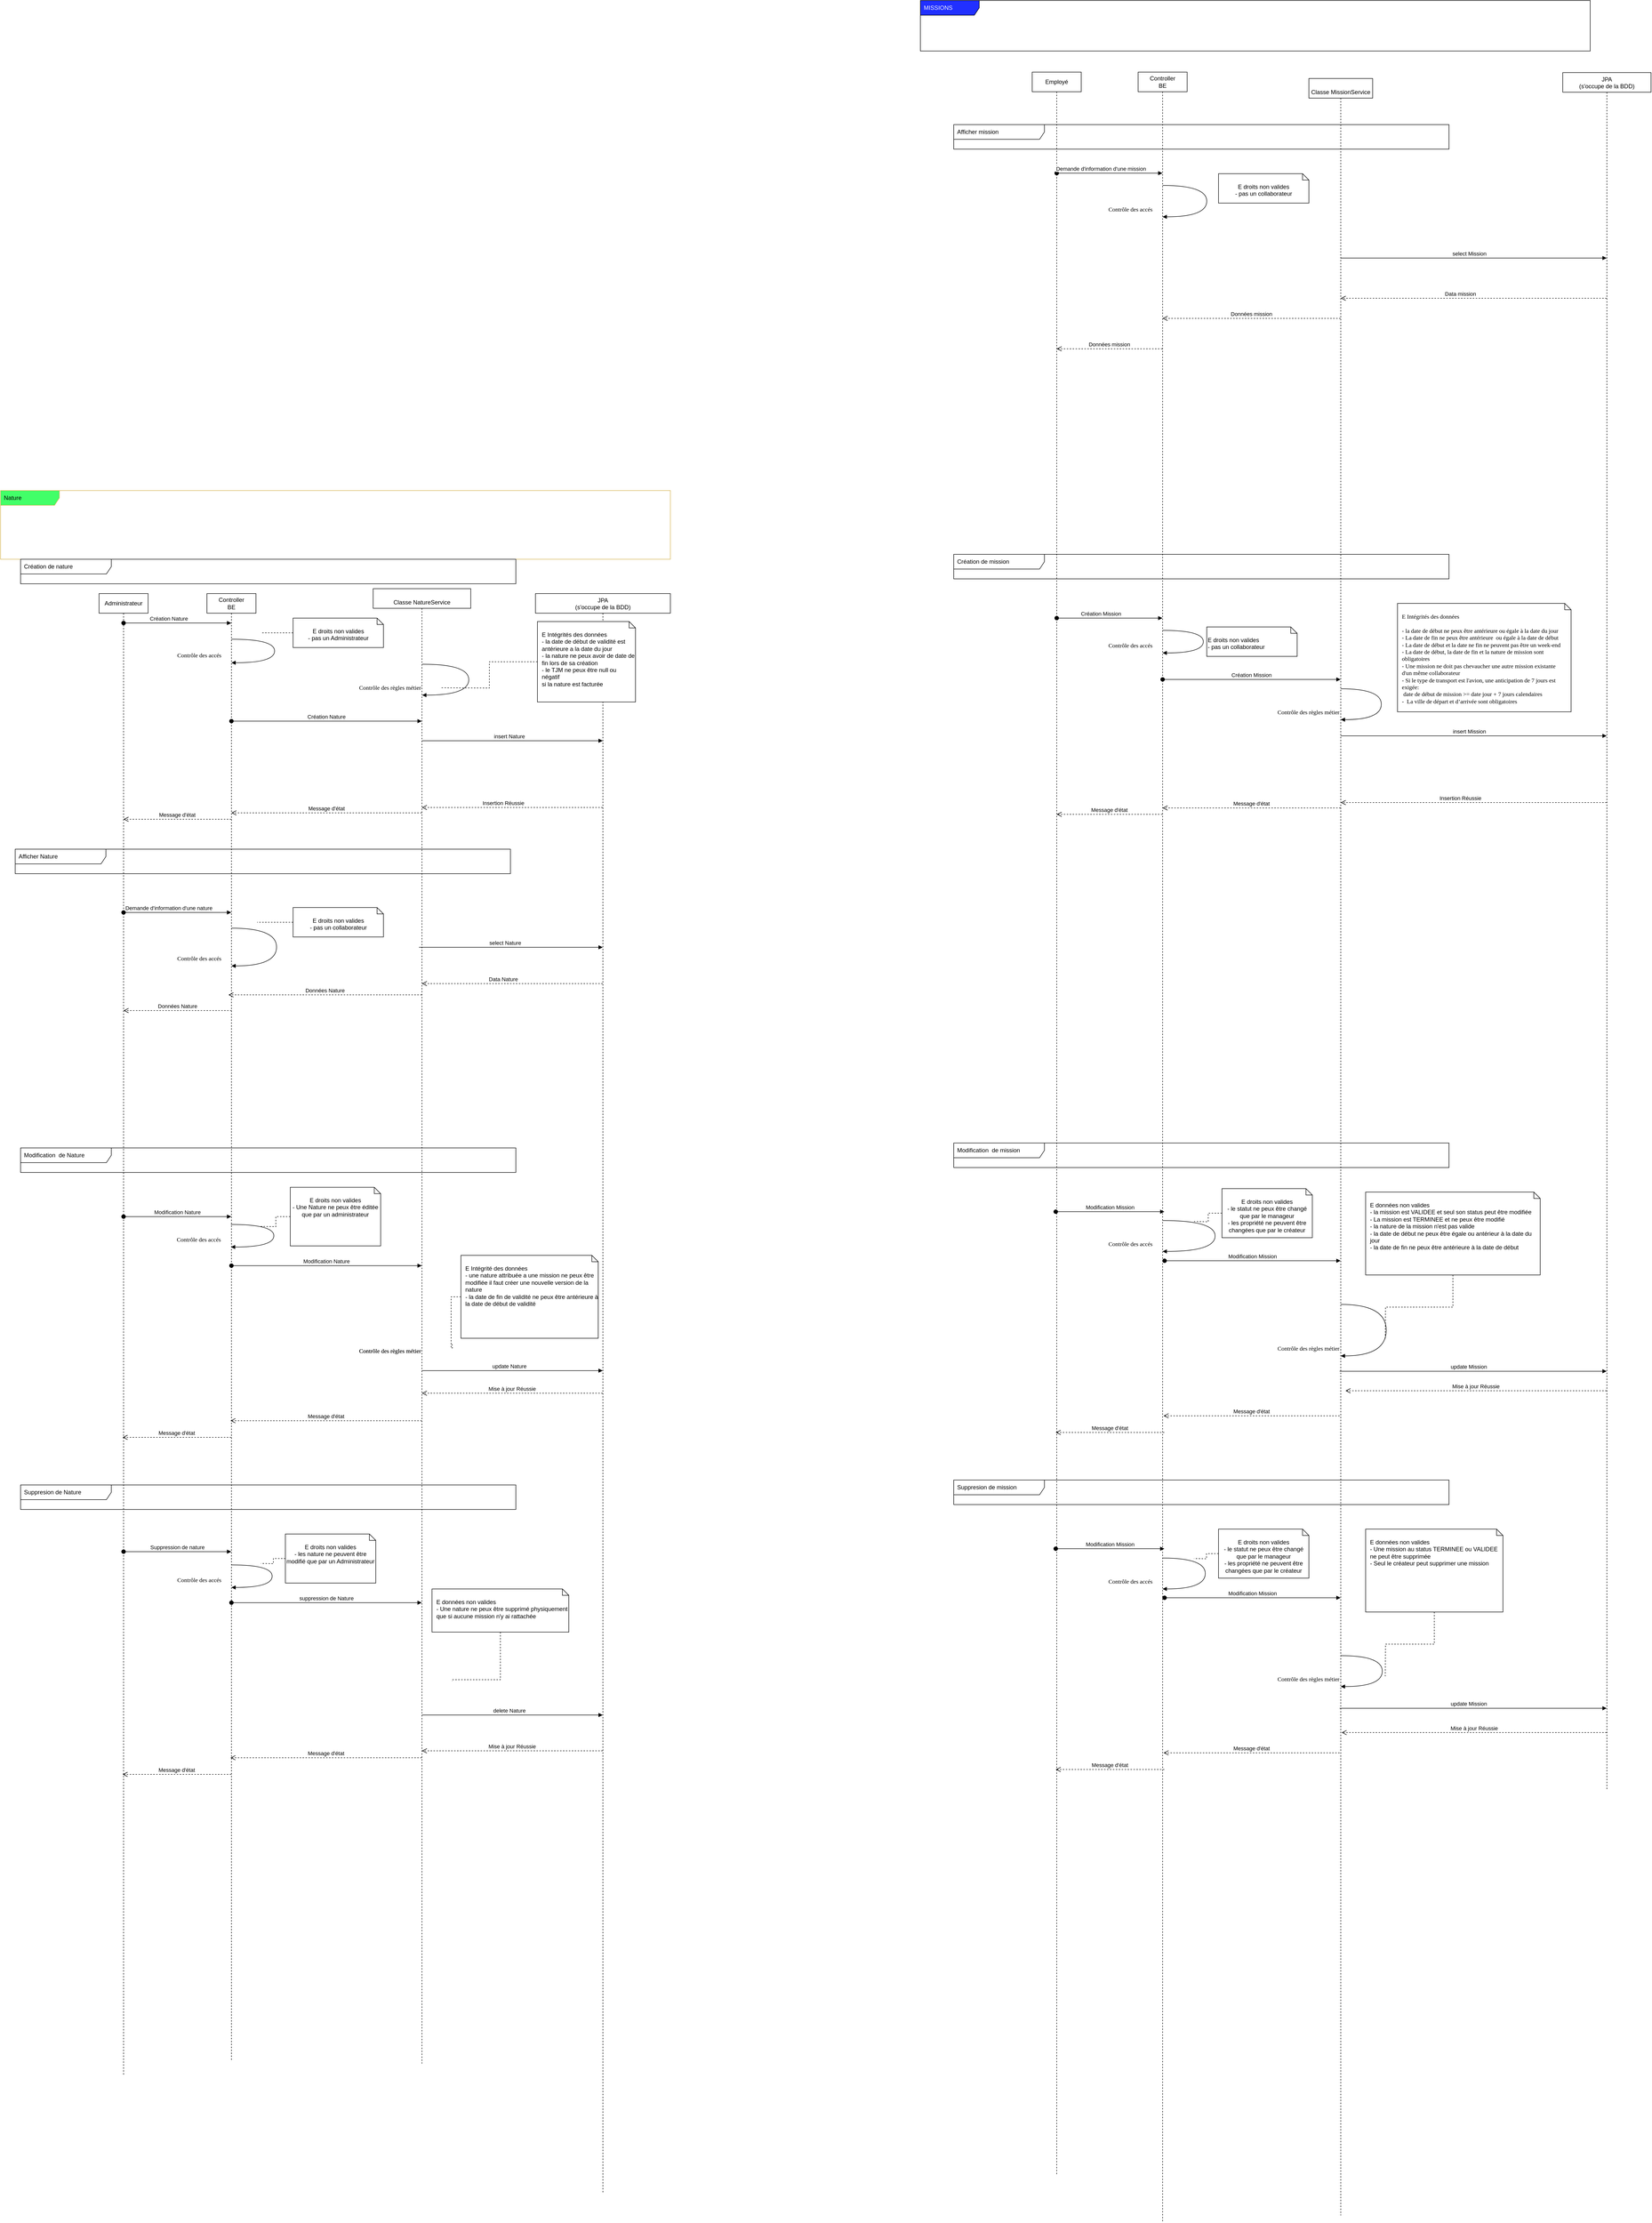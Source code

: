 <mxfile version="20.3.0" type="github">
  <diagram id="kgpKYQtTHZ0yAKxKKP6v" name="Page-1">
    <mxGraphModel dx="7221" dy="3376" grid="0" gridSize="10" guides="1" tooltips="1" connect="1" arrows="1" fold="1" page="1" pageScale="1" pageWidth="827" pageHeight="1169" math="0" shadow="0">
      <root>
        <mxCell id="0" />
        <mxCell id="1" parent="0" />
        <mxCell id="3nuBFxr9cyL0pnOWT2aG-1" value="&#xa;Classe MissionService" style="shape=umlLifeline;perimeter=lifelinePerimeter;container=1;collapsible=0;recursiveResize=0;rounded=0;shadow=0;strokeWidth=1;" parent="1" vertex="1">
          <mxGeometry x="364.32" y="-960" width="130" height="4356" as="geometry" />
        </mxCell>
        <mxCell id="3nuBFxr9cyL0pnOWT2aG-5" value="JPA&#xa;(s&#39;occupe de la BDD)" style="shape=umlLifeline;perimeter=lifelinePerimeter;container=1;collapsible=0;recursiveResize=0;rounded=0;shadow=0;strokeWidth=1;" parent="1" vertex="1">
          <mxGeometry x="882" y="-972" width="180" height="3501" as="geometry" />
        </mxCell>
        <mxCell id="5L8-g9ovLrtgpSLUulJO-5" value="&lt;div&gt;Controller&lt;/div&gt;&lt;div&gt;BE&lt;br&gt;&lt;/div&gt;" style="shape=umlLifeline;perimeter=lifelinePerimeter;whiteSpace=wrap;html=1;container=1;collapsible=0;recursiveResize=0;outlineConnect=0;" parent="1" vertex="1">
          <mxGeometry x="16" y="-973" width="100" height="4383" as="geometry" />
        </mxCell>
        <mxCell id="5L8-g9ovLrtgpSLUulJO-13" value="Création de mission" style="shape=umlFrame;whiteSpace=wrap;html=1;width=185;height=30;boundedLbl=1;verticalAlign=middle;align=left;spacingLeft=5;" parent="1" vertex="1">
          <mxGeometry x="-360" y="10" width="1010" height="50" as="geometry" />
        </mxCell>
        <mxCell id="5L8-g9ovLrtgpSLUulJO-2" value="&lt;div&gt;&lt;font style=&quot;font-size: 12px;&quot; face=&quot;Times New Roman&quot;&gt;E Intégrités des données&lt;/font&gt;&lt;/div&gt;&lt;div&gt;&lt;font style=&quot;font-size: 12px;&quot; face=&quot;Times New Roman&quot;&gt;&lt;br&gt;&lt;/font&gt;&lt;/div&gt;&lt;div&gt;&lt;font style=&quot;font-size: 12px;&quot; face=&quot;Times New Roman&quot;&gt;- la date de début ne peux être antérieure ou égale à la date du jour&lt;br&gt;&lt;/font&gt;&lt;/div&gt;&lt;div&gt;&lt;font style=&quot;font-size: 12px;&quot; face=&quot;Times New Roman&quot;&gt;&lt;span id=&quot;page36R_mcid23&quot; class=&quot;markedContent&quot;&gt;- &lt;span dir=&quot;ltr&quot; role=&quot;presentation&quot; style=&quot;left: 161.669px; top: 1135.11px; transform: scaleX(0.902);&quot;&gt;La date de fin ne peux être antérieure&amp;nbsp; ou égale à la date de&lt;/span&gt;&lt;span dir=&quot;ltr&quot; role=&quot;presentation&quot; style=&quot;left: 497.849px; top: 1135.11px;&quot;&gt; &lt;/span&gt;&lt;span dir=&quot;ltr&quot; role=&quot;presentation&quot; style=&quot;left: 501.913px; top: 1135.11px; transform: scaleX(0.954);&quot;&gt;début&lt;/span&gt;&lt;/span&gt;&lt;/font&gt;&lt;font style=&quot;font-size: 12px;&quot; face=&quot;Times New Roman&quot;&gt;&lt;/font&gt;&lt;/div&gt;&lt;div&gt;&lt;font style=&quot;font-size: 12px;&quot; face=&quot;Times New Roman&quot;&gt;&lt;span id=&quot;page36R_mcid21&quot; class=&quot;markedContent&quot;&gt;&lt;span dir=&quot;ltr&quot; role=&quot;presentation&quot; style=&quot;left: 161.669px; top: 1089.53px; transform: scaleX(0.908);&quot;&gt;- La date de début et la date ne fin ne peuvent pas êt&lt;/span&gt;&lt;span dir=&quot;ltr&quot; role=&quot;presentation&quot; style=&quot;left: 376.385px; top: 1089.53px; transform: scaleX(0.938);&quot;&gt;re&lt;/span&gt;&lt;span dir=&quot;ltr&quot; role=&quot;presentation&quot; style=&quot;left: 390.337px; top: 1089.53px;&quot;&gt; &lt;/span&gt;&lt;span dir=&quot;ltr&quot; role=&quot;presentation&quot; style=&quot;left: 394.184px; top: 1089.53px; transform: scaleX(0.921);&quot;&gt;un week&lt;/span&gt;&lt;span dir=&quot;ltr&quot; role=&quot;presentation&quot; style=&quot;left: 451.575px; top: 1089.53px;&quot;&gt;-&lt;/span&gt;&lt;span dir=&quot;ltr&quot; role=&quot;presentation&quot; style=&quot;left: 456.478px; top: 1089.53px; transform: scaleX(0.927);&quot;&gt;end&lt;/span&gt;&lt;/span&gt;&lt;span id=&quot;page36R_mcid22&quot; class=&quot;markedContent&quot;&gt;&lt;/span&gt;&lt;/font&gt;&lt;font face=&quot;Times New Roman&quot;&gt;&lt;br&gt;&lt;/font&gt;&lt;/div&gt;&lt;div&gt;&lt;font face=&quot;Times New Roman&quot;&gt;&lt;font style=&quot;font-size: 12px;&quot;&gt;&lt;span id=&quot;page39R_mcid0&quot; class=&quot;markedContent&quot;&gt;&lt;span dir=&quot;ltr&quot; role=&quot;presentation&quot; style=&quot;left: 161.669px; top: 111.187px; transform: scaleX(0.912);&quot;&gt;- La date de début, la date de fin&lt;/span&gt;&lt;span dir=&quot;ltr&quot; role=&quot;presentation&quot; style=&quot;left: 371.999px; top: 111.187px;&quot;&gt; &lt;/span&gt;&lt;span dir=&quot;ltr&quot; role=&quot;presentation&quot; style=&quot;left: 375.84px; top: 111.187px; transform: scaleX(0.917);&quot;&gt;et la nature de mission&lt;/span&gt;&lt;span dir=&quot;ltr&quot; role=&quot;presentation&quot; style=&quot;left: 530.045px; top: 111.187px;&quot;&gt; &lt;/span&gt;&lt;span dir=&quot;ltr&quot; role=&quot;presentation&quot; style=&quot;left: 533.877px; top: 111.187px; transform: scaleX(0.946);&quot;&gt;sont obligatoir&lt;/span&gt;&lt;span dir=&quot;ltr&quot; role=&quot;presentation&quot; style=&quot;left: 632.313px; top: 111.187px; transform: scaleX(0.843);&quot;&gt;es&lt;/span&gt;&lt;/span&gt;&lt;span id=&quot;page39R_mcid1&quot; class=&quot;markedContent&quot;&gt;&lt;br role=&quot;presentation&quot;&gt;- &lt;span dir=&quot;ltr&quot; role=&quot;presentation&quot; style=&quot;left: 142.119px; top: 134.101px;&quot;&gt;&lt;/span&gt;&lt;span dir=&quot;ltr&quot; role=&quot;presentation&quot; style=&quot;left: 161.669px; top: 134.101px; transform: scaleX(0.905);&quot;&gt;Une&lt;/span&gt;&lt;span dir=&quot;ltr&quot; role=&quot;presentation&quot; style=&quot;left: 189.422px; top: 134.101px;&quot;&gt; &lt;/span&gt;&lt;span dir=&quot;ltr&quot; role=&quot;presentation&quot; style=&quot;left: 193.27px; top: 134.101px; transform: scaleX(0.91);&quot;&gt;mission&lt;/span&gt;&lt;span dir=&quot;ltr&quot; role=&quot;presentation&quot; style=&quot;left: 244.85px; top: 134.101px;&quot;&gt; &lt;/span&gt;&lt;span dir=&quot;ltr&quot; role=&quot;presentation&quot; style=&quot;left: 248.663px; top: 134.101px; transform: scaleX(0.911);&quot;&gt;ne doit pas chevaucher une autre&lt;/span&gt;&lt;span dir=&quot;ltr&quot; role=&quot;presentation&quot; style=&quot;left: 474.849px; top: 134.101px;&quot;&gt; &lt;/span&gt;&lt;span dir=&quot;ltr&quot; role=&quot;presentation&quot; style=&quot;left: 478.666px; top: 134.101px; transform: scaleX(0.908);&quot;&gt;mission&lt;/span&gt;&lt;span dir=&quot;ltr&quot; role=&quot;presentation&quot; style=&quot;left: 530.095px; top: 134.101px;&quot;&gt; &lt;/span&gt;&lt;span dir=&quot;ltr&quot; role=&quot;presentation&quot; style=&quot;left: 533.877px; top: 134.101px; transform: scaleX(0.928);&quot;&gt;existante&lt;/span&gt;&lt;/span&gt;&lt;/font&gt;&lt;/font&gt;&lt;/div&gt;&lt;div&gt;&lt;font face=&quot;Times New Roman&quot;&gt;&lt;font style=&quot;font-size: 12px;&quot;&gt;d&#39;un même collaborateur&lt;span id=&quot;page39R_mcid2&quot; class=&quot;markedContent&quot;&gt;&lt;br role=&quot;presentation&quot;&gt;- S&lt;span dir=&quot;ltr&quot; role=&quot;presentation&quot; style=&quot;left: 161.669px; top: 156.985px;&quot;&gt;&lt;/span&gt;&lt;span dir=&quot;ltr&quot; role=&quot;presentation&quot; style=&quot;left: 168.207px; top: 156.985px; transform: scaleX(0.92);&quot;&gt;i le type de transport est l&#39;avion, une anticipation de 7 jours est exigée:&lt;/span&gt;&lt;/span&gt;&lt;span id=&quot;page39R_mcid3&quot; class=&quot;markedContent&quot;&gt;&lt;span dir=&quot;ltr&quot; role=&quot;presentation&quot; style=&quot;left: 188.912px; top: 179.077px;&quot;&gt;&lt;/span&gt;&lt;span dir=&quot;ltr&quot; role=&quot;presentation&quot; style=&quot;left: 198.937px; top: 179.077px;&quot;&gt; &lt;br&gt;&lt;/span&gt;&lt;/span&gt;&lt;/font&gt;&lt;/font&gt;&lt;/div&gt;&lt;div&gt;&lt;font face=&quot;Times New Roman&quot;&gt;&lt;font style=&quot;font-size: 12px;&quot;&gt;&lt;span id=&quot;page39R_mcid3&quot; class=&quot;markedContent&quot;&gt;&lt;span style=&quot;white-space: pre;&quot;&gt;	&lt;/span&gt;&lt;span dir=&quot;ltr&quot; role=&quot;presentation&quot; style=&quot;left: 216.154px; top: 178.779px; transform: scaleX(0.908);&quot;&gt;date de début de mission &amp;gt;= date jour + 7 jours calendaires&lt;/span&gt;&lt;/span&gt;&lt;span id=&quot;page39R_mcid4&quot; class=&quot;markedContent&quot;&gt;&lt;br role=&quot;presentation&quot;&gt;-&amp;nbsp;&lt;span dir=&quot;ltr&quot; role=&quot;presentation&quot; style=&quot;left: 142.119px; top: 201.662px;&quot;&gt; &lt;/span&gt;&lt;span dir=&quot;ltr&quot; role=&quot;presentation&quot; style=&quot;left: 161.669px; top: 201.662px; transform: scaleX(0.894);&quot;&gt;La ville de dép&lt;/span&gt;&lt;span dir=&quot;ltr&quot; role=&quot;presentation&quot; style=&quot;left: 258.107px; top: 201.662px; transform: scaleX(0.952);&quot;&gt;art et d&lt;/span&gt;&lt;span dir=&quot;ltr&quot; role=&quot;presentation&quot; style=&quot;left: 307.734px; top: 201.662px;&quot;&gt;’&lt;/span&gt;&lt;span dir=&quot;ltr&quot; role=&quot;presentation&quot; style=&quot;left: 311.911px; top: 201.662px; transform: scaleX(0.926);&quot;&gt;arrivée sont obligatoires&lt;/span&gt;&lt;/span&gt;&lt;font style=&quot;font-size: 12px;&quot;&gt;&lt;span id=&quot;page36R_mcid23&quot; class=&quot;markedContent&quot;&gt;&lt;span dir=&quot;ltr&quot; role=&quot;presentation&quot; style=&quot;left: 501.913px; top: 1135.11px; transform: scaleX(0.954);&quot;&gt;&lt;/span&gt;&lt;/span&gt;&lt;/font&gt;&lt;/font&gt;&lt;/font&gt;&lt;/div&gt;" style="shape=note2;boundedLbl=1;whiteSpace=wrap;html=1;size=13;verticalAlign=top;align=left;spacingLeft=7;" parent="1" vertex="1">
          <mxGeometry x="545" y="110" width="354" height="221" as="geometry" />
        </mxCell>
        <mxCell id="5L8-g9ovLrtgpSLUulJO-20" value="Mise à jour Réussie" style="verticalAlign=bottom;endArrow=open;dashed=1;endSize=8;shadow=0;strokeWidth=1;entryX=0.513;entryY=0.86;entryDx=0;entryDy=0;entryPerimeter=0;" parent="1" edge="1" source="3nuBFxr9cyL0pnOWT2aG-5">
          <mxGeometry relative="1" as="geometry">
            <mxPoint x="439.0" y="1715.0" as="targetPoint" />
            <mxPoint x="787.49" y="1715.0" as="sourcePoint" />
            <Array as="points" />
          </mxGeometry>
        </mxCell>
        <mxCell id="5L8-g9ovLrtgpSLUulJO-22" value="Modification Mission" style="verticalAlign=bottom;startArrow=oval;endArrow=block;startSize=8;shadow=0;strokeWidth=1;" parent="1" edge="1">
          <mxGeometry relative="1" as="geometry">
            <mxPoint x="70" y="1450" as="sourcePoint" />
            <mxPoint x="428.82" y="1450" as="targetPoint" />
            <Array as="points" />
          </mxGeometry>
        </mxCell>
        <mxCell id="5L8-g9ovLrtgpSLUulJO-71" style="edgeStyle=orthogonalEdgeStyle;rounded=0;orthogonalLoop=1;jettySize=auto;html=1;dashed=1;endArrow=none;endFill=0;" parent="1" source="5L8-g9ovLrtgpSLUulJO-24" edge="1">
          <mxGeometry relative="1" as="geometry">
            <mxPoint x="520" y="1610" as="targetPoint" />
          </mxGeometry>
        </mxCell>
        <mxCell id="5L8-g9ovLrtgpSLUulJO-25" value="Message d&#39;état" style="verticalAlign=bottom;endArrow=open;dashed=1;endSize=8;shadow=0;strokeWidth=1;exitX=0.482;exitY=0.895;exitDx=0;exitDy=0;exitPerimeter=0;" parent="1" edge="1">
          <mxGeometry relative="1" as="geometry">
            <mxPoint x="68" y="1766.1" as="targetPoint" />
            <mxPoint x="426.98" y="1766.1" as="sourcePoint" />
            <Array as="points" />
          </mxGeometry>
        </mxCell>
        <mxCell id="5L8-g9ovLrtgpSLUulJO-28" value="update Mission" style="verticalAlign=bottom;endArrow=block;shadow=0;strokeWidth=1;exitX=0.482;exitY=0.818;exitDx=0;exitDy=0;exitPerimeter=0;" parent="1" edge="1" target="3nuBFxr9cyL0pnOWT2aG-5">
          <mxGeometry x="-0.032" relative="1" as="geometry">
            <mxPoint x="426.98" y="1675.24" as="sourcePoint" />
            <mxPoint x="779.5" y="1675.24" as="targetPoint" />
            <Array as="points" />
            <mxPoint as="offset" />
          </mxGeometry>
        </mxCell>
        <mxCell id="5L8-g9ovLrtgpSLUulJO-33" value="Employé" style="shape=umlLifeline;perimeter=lifelinePerimeter;whiteSpace=wrap;html=1;container=1;collapsible=0;recursiveResize=0;outlineConnect=0;" parent="1" vertex="1">
          <mxGeometry x="-200" y="-973" width="100" height="4286" as="geometry" />
        </mxCell>
        <mxCell id="5L8-g9ovLrtgpSLUulJO-34" value="Création Mission" style="verticalAlign=bottom;startArrow=oval;endArrow=block;startSize=8;shadow=0;strokeWidth=1;" parent="1" source="5L8-g9ovLrtgpSLUulJO-33" target="5L8-g9ovLrtgpSLUulJO-5" edge="1">
          <mxGeometry x="-0.159" relative="1" as="geometry">
            <mxPoint x="-120" y="150" as="sourcePoint" />
            <mxPoint x="70" y="150" as="targetPoint" />
            <Array as="points">
              <mxPoint x="-10" y="140" />
            </Array>
            <mxPoint as="offset" />
          </mxGeometry>
        </mxCell>
        <mxCell id="5L8-g9ovLrtgpSLUulJO-37" value="Message d&#39;état" style="verticalAlign=bottom;endArrow=open;dashed=1;endSize=8;shadow=0;strokeWidth=1;" parent="1" source="5L8-g9ovLrtgpSLUulJO-5" target="5L8-g9ovLrtgpSLUulJO-33" edge="1">
          <mxGeometry relative="1" as="geometry">
            <mxPoint x="-150" y="230.0" as="targetPoint" />
            <mxPoint x="70" y="420" as="sourcePoint" />
            <Array as="points">
              <mxPoint x="20" y="540" />
            </Array>
          </mxGeometry>
        </mxCell>
        <mxCell id="5L8-g9ovLrtgpSLUulJO-35" value="Modification Mission" style="verticalAlign=bottom;startArrow=oval;endArrow=block;startSize=8;shadow=0;strokeWidth=1;" parent="1" edge="1">
          <mxGeometry relative="1" as="geometry">
            <mxPoint x="-152" y="1350" as="sourcePoint" />
            <mxPoint x="69.5" y="1350" as="targetPoint" />
            <Array as="points">
              <mxPoint x="-30" y="1350" />
            </Array>
          </mxGeometry>
        </mxCell>
        <mxCell id="3nuBFxr9cyL0pnOWT2aG-3" value="Création Mission" style="verticalAlign=bottom;startArrow=oval;endArrow=block;startSize=8;shadow=0;strokeWidth=1;" parent="1" source="5L8-g9ovLrtgpSLUulJO-5" target="3nuBFxr9cyL0pnOWT2aG-1" edge="1">
          <mxGeometry relative="1" as="geometry">
            <mxPoint x="127" y="326" as="sourcePoint" />
            <mxPoint x="415" y="342" as="targetPoint" />
            <Array as="points">
              <mxPoint x="297" y="265" />
            </Array>
          </mxGeometry>
        </mxCell>
        <mxCell id="5L8-g9ovLrtgpSLUulJO-61" value="&lt;div&gt;E droits non valides&lt;/div&gt;&lt;div&gt;- pas un collaborateur&lt;/div&gt;" style="shape=note2;boundedLbl=1;whiteSpace=wrap;html=1;size=13;verticalAlign=top;align=left;" parent="1" vertex="1">
          <mxGeometry x="156" y="158" width="184.32" height="60" as="geometry" />
        </mxCell>
        <mxCell id="5L8-g9ovLrtgpSLUulJO-65" style="edgeStyle=orthogonalEdgeStyle;rounded=0;orthogonalLoop=1;jettySize=auto;html=1;dashed=1;strokeColor=none;endArrow=none;endFill=0;" parent="1" source="5L8-g9ovLrtgpSLUulJO-63" edge="1">
          <mxGeometry relative="1" as="geometry">
            <mxPoint x="120" y="1400" as="targetPoint" />
          </mxGeometry>
        </mxCell>
        <mxCell id="5L8-g9ovLrtgpSLUulJO-66" style="edgeStyle=orthogonalEdgeStyle;rounded=0;orthogonalLoop=1;jettySize=auto;html=1;dashed=1;endArrow=none;endFill=0;" parent="1" source="5L8-g9ovLrtgpSLUulJO-63" edge="1">
          <mxGeometry relative="1" as="geometry">
            <mxPoint x="130" y="1370" as="targetPoint" />
          </mxGeometry>
        </mxCell>
        <mxCell id="5L8-g9ovLrtgpSLUulJO-63" value="&lt;div&gt;E droits non valides&lt;/div&gt;&lt;div&gt;- le statut ne peux être changé que par le manageur&lt;/div&gt;&lt;div&gt;- les propriété ne peuvent être changées que par le créateur&lt;br&gt;&lt;/div&gt;" style="shape=note2;boundedLbl=1;whiteSpace=wrap;html=1;size=13;verticalAlign=top;align=center;" parent="1" vertex="1">
          <mxGeometry x="187" y="1303" width="184.32" height="100" as="geometry" />
        </mxCell>
        <mxCell id="5L8-g9ovLrtgpSLUulJO-24" value="&lt;div&gt;E données non valides&lt;br&gt;&lt;/div&gt;&lt;div&gt;- la mission est VALIDEE et seul son status peut être modifiée&lt;/div&gt;&lt;div&gt;- La mission est TERMINEE et ne peux être modifié&lt;/div&gt;&lt;div&gt;- la nature de la mission n&#39;est pas valide&lt;br&gt;&lt;/div&gt;&lt;div&gt;- la date de début ne peux être égale ou antérieur à la date du jour&lt;/div&gt;&lt;div&gt;- la date de fin ne peux être antérieure à la date de début&lt;br&gt;&lt;/div&gt;" style="shape=note2;boundedLbl=1;whiteSpace=wrap;html=1;size=13;verticalAlign=top;align=left;spacingLeft=7;" parent="1" vertex="1">
          <mxGeometry x="480" y="1310" width="356" height="169" as="geometry" />
        </mxCell>
        <mxCell id="5L8-g9ovLrtgpSLUulJO-74" value="Message d&#39;état" style="verticalAlign=bottom;endArrow=open;dashed=1;endSize=8;shadow=0;strokeWidth=1;" parent="1" edge="1">
          <mxGeometry relative="1" as="geometry">
            <mxPoint x="-152" y="1800" as="targetPoint" />
            <mxPoint x="69.5" y="1800" as="sourcePoint" />
            <Array as="points">
              <mxPoint x="30" y="1800" />
            </Array>
          </mxGeometry>
        </mxCell>
        <mxCell id="5L8-g9ovLrtgpSLUulJO-81" value="&lt;div&gt;Modification&amp;nbsp; de mission&lt;/div&gt;" style="shape=umlFrame;whiteSpace=wrap;html=1;width=185;height=30;boundedLbl=1;verticalAlign=middle;align=left;spacingLeft=5;" parent="1" vertex="1">
          <mxGeometry x="-360" y="1210" width="1010" height="50" as="geometry" />
        </mxCell>
        <mxCell id="Jw-Lm7LRE4pyzQuO6-6R-1" value="&lt;div&gt;Afficher mission&lt;/div&gt;" style="shape=umlFrame;whiteSpace=wrap;html=1;width=185;height=30;boundedLbl=1;verticalAlign=middle;align=left;spacingLeft=5;" parent="1" vertex="1">
          <mxGeometry x="-360" y="-866" width="1010" height="50" as="geometry" />
        </mxCell>
        <mxCell id="Jw-Lm7LRE4pyzQuO6-6R-2" value="Demande d&#39;information d&#39;une mission" style="verticalAlign=bottom;startArrow=oval;endArrow=block;startSize=8;shadow=0;strokeWidth=1;" parent="1" source="5L8-g9ovLrtgpSLUulJO-33" target="5L8-g9ovLrtgpSLUulJO-5" edge="1">
          <mxGeometry x="-0.159" relative="1" as="geometry">
            <mxPoint x="-149.999" y="730" as="sourcePoint" />
            <mxPoint x="70.43" y="730" as="targetPoint" />
            <Array as="points">
              <mxPoint x="-81" y="-767" />
            </Array>
            <mxPoint as="offset" />
          </mxGeometry>
        </mxCell>
        <mxCell id="Jw-Lm7LRE4pyzQuO6-6R-5" value="insert Mission" style="verticalAlign=bottom;endArrow=block;shadow=0;strokeWidth=1;" parent="1" source="3nuBFxr9cyL0pnOWT2aG-1" target="3nuBFxr9cyL0pnOWT2aG-5" edge="1">
          <mxGeometry x="-0.032" relative="1" as="geometry">
            <mxPoint x="431.56" y="423.38" as="sourcePoint" />
            <mxPoint x="780.18" y="380" as="targetPoint" />
            <Array as="points">
              <mxPoint x="640.68" y="380" />
            </Array>
            <mxPoint as="offset" />
          </mxGeometry>
        </mxCell>
        <mxCell id="Jw-Lm7LRE4pyzQuO6-6R-6" value="Insertion Réussie" style="verticalAlign=bottom;endArrow=open;dashed=1;endSize=8;shadow=0;strokeWidth=1;" parent="1" source="3nuBFxr9cyL0pnOWT2aG-5" target="3nuBFxr9cyL0pnOWT2aG-1" edge="1">
          <mxGeometry x="0.1" relative="1" as="geometry">
            <mxPoint x="429.48" y="446.98" as="targetPoint" />
            <Array as="points">
              <mxPoint x="724" y="516" />
            </Array>
            <mxPoint as="offset" />
            <mxPoint x="780.18" y="446.98" as="sourcePoint" />
          </mxGeometry>
        </mxCell>
        <mxCell id="Jw-Lm7LRE4pyzQuO6-6R-8" value="select Mission" style="verticalAlign=bottom;endArrow=block;shadow=0;strokeWidth=1;" parent="1" target="3nuBFxr9cyL0pnOWT2aG-5" edge="1" source="3nuBFxr9cyL0pnOWT2aG-1">
          <mxGeometry x="-0.032" relative="1" as="geometry">
            <mxPoint x="432.24" y="843.38" as="sourcePoint" />
            <mxPoint x="780.86" y="800" as="targetPoint" />
            <Array as="points">
              <mxPoint x="570" y="-594" />
            </Array>
            <mxPoint as="offset" />
          </mxGeometry>
        </mxCell>
        <mxCell id="Jw-Lm7LRE4pyzQuO6-6R-9" value="Data mission" style="verticalAlign=bottom;endArrow=open;dashed=1;endSize=8;shadow=0;strokeWidth=1;" parent="1" edge="1" target="3nuBFxr9cyL0pnOWT2aG-1" source="3nuBFxr9cyL0pnOWT2aG-5">
          <mxGeometry x="0.1" relative="1" as="geometry">
            <mxPoint x="430.16" y="866.98" as="targetPoint" />
            <Array as="points">
              <mxPoint x="577" y="-512" />
            </Array>
            <mxPoint as="offset" />
            <mxPoint x="780.86" y="866.98" as="sourcePoint" />
          </mxGeometry>
        </mxCell>
        <mxCell id="Jw-Lm7LRE4pyzQuO6-6R-10" value="Données mission" style="verticalAlign=bottom;endArrow=open;dashed=1;endSize=8;shadow=0;strokeWidth=1;" parent="1" edge="1" target="5L8-g9ovLrtgpSLUulJO-5" source="3nuBFxr9cyL0pnOWT2aG-1">
          <mxGeometry relative="1" as="geometry">
            <mxPoint x="74.094" y="-137" as="targetPoint" />
            <mxPoint x="435.91" y="-137" as="sourcePoint" />
            <Array as="points">
              <mxPoint x="360" y="-471" />
            </Array>
          </mxGeometry>
        </mxCell>
        <mxCell id="Jw-Lm7LRE4pyzQuO6-6R-13" value="Message d&#39;état" style="verticalAlign=bottom;endArrow=open;dashed=1;endSize=8;shadow=0;strokeWidth=1;" parent="1" source="3nuBFxr9cyL0pnOWT2aG-1" target="5L8-g9ovLrtgpSLUulJO-5" edge="1">
          <mxGeometry relative="1" as="geometry">
            <mxPoint x="74" y="474" as="targetPoint" />
            <mxPoint x="408" y="527" as="sourcePoint" />
            <Array as="points">
              <mxPoint x="333" y="527" />
            </Array>
          </mxGeometry>
        </mxCell>
        <mxCell id="Jw-Lm7LRE4pyzQuO6-6R-17" value="Mise à jour Réussie" style="verticalAlign=bottom;endArrow=open;dashed=1;endSize=8;shadow=0;strokeWidth=1;entryX=0.513;entryY=0.86;entryDx=0;entryDy=0;entryPerimeter=0;" parent="1" edge="1" source="3nuBFxr9cyL0pnOWT2aG-5">
          <mxGeometry relative="1" as="geometry">
            <mxPoint x="431.01" y="2411.8" as="targetPoint" />
            <mxPoint x="779.5" y="2411.8" as="sourcePoint" />
            <Array as="points" />
          </mxGeometry>
        </mxCell>
        <mxCell id="Jw-Lm7LRE4pyzQuO6-6R-18" value="Modification Mission" style="verticalAlign=bottom;startArrow=oval;endArrow=block;startSize=8;shadow=0;strokeWidth=1;" parent="1" edge="1">
          <mxGeometry relative="1" as="geometry">
            <mxPoint x="70" y="2137" as="sourcePoint" />
            <mxPoint x="428.82" y="2137" as="targetPoint" />
            <Array as="points" />
          </mxGeometry>
        </mxCell>
        <mxCell id="Jw-Lm7LRE4pyzQuO6-6R-19" style="edgeStyle=orthogonalEdgeStyle;rounded=0;orthogonalLoop=1;jettySize=auto;html=1;dashed=1;endArrow=none;endFill=0;" parent="1" source="Jw-Lm7LRE4pyzQuO6-6R-26" edge="1">
          <mxGeometry relative="1" as="geometry">
            <mxPoint x="520" y="2297" as="targetPoint" />
          </mxGeometry>
        </mxCell>
        <mxCell id="Jw-Lm7LRE4pyzQuO6-6R-20" value="Message d&#39;état" style="verticalAlign=bottom;endArrow=open;dashed=1;endSize=8;shadow=0;strokeWidth=1;exitX=0.482;exitY=0.895;exitDx=0;exitDy=0;exitPerimeter=0;" parent="1" edge="1">
          <mxGeometry relative="1" as="geometry">
            <mxPoint x="68" y="2453.1" as="targetPoint" />
            <mxPoint x="426.98" y="2453.1" as="sourcePoint" />
            <Array as="points" />
          </mxGeometry>
        </mxCell>
        <mxCell id="Jw-Lm7LRE4pyzQuO6-6R-21" value="update Mission" style="verticalAlign=bottom;endArrow=block;shadow=0;strokeWidth=1;exitX=0.482;exitY=0.818;exitDx=0;exitDy=0;exitPerimeter=0;" parent="1" edge="1" target="3nuBFxr9cyL0pnOWT2aG-5">
          <mxGeometry x="-0.032" relative="1" as="geometry">
            <mxPoint x="426.98" y="2362.24" as="sourcePoint" />
            <mxPoint x="779.5" y="2362.24" as="targetPoint" />
            <Array as="points" />
            <mxPoint as="offset" />
          </mxGeometry>
        </mxCell>
        <mxCell id="Jw-Lm7LRE4pyzQuO6-6R-22" value="Modification Mission" style="verticalAlign=bottom;startArrow=oval;endArrow=block;startSize=8;shadow=0;strokeWidth=1;" parent="1" edge="1">
          <mxGeometry relative="1" as="geometry">
            <mxPoint x="-152" y="2037" as="sourcePoint" />
            <mxPoint x="69.5" y="2037" as="targetPoint" />
            <Array as="points">
              <mxPoint x="-30" y="2037" />
            </Array>
          </mxGeometry>
        </mxCell>
        <mxCell id="Jw-Lm7LRE4pyzQuO6-6R-23" style="edgeStyle=orthogonalEdgeStyle;rounded=0;orthogonalLoop=1;jettySize=auto;html=1;dashed=1;strokeColor=none;endArrow=none;endFill=0;" parent="1" source="Jw-Lm7LRE4pyzQuO6-6R-25" edge="1">
          <mxGeometry relative="1" as="geometry">
            <mxPoint x="120" y="2087" as="targetPoint" />
          </mxGeometry>
        </mxCell>
        <mxCell id="Jw-Lm7LRE4pyzQuO6-6R-24" style="edgeStyle=orthogonalEdgeStyle;rounded=0;orthogonalLoop=1;jettySize=auto;html=1;dashed=1;endArrow=none;endFill=0;" parent="1" source="Jw-Lm7LRE4pyzQuO6-6R-25" edge="1">
          <mxGeometry relative="1" as="geometry">
            <mxPoint x="130" y="2057" as="targetPoint" />
          </mxGeometry>
        </mxCell>
        <mxCell id="Jw-Lm7LRE4pyzQuO6-6R-25" value="&lt;div&gt;E droits non valides&lt;/div&gt;&lt;div&gt;- le statut ne peux être changé que par le manageur&lt;/div&gt;&lt;div&gt;- les propriété ne peuvent être changées que par le créateur&lt;br&gt;&lt;/div&gt;" style="shape=note2;boundedLbl=1;whiteSpace=wrap;html=1;size=13;verticalAlign=top;align=center;" parent="1" vertex="1">
          <mxGeometry x="180" y="1997" width="184.32" height="100" as="geometry" />
        </mxCell>
        <mxCell id="Jw-Lm7LRE4pyzQuO6-6R-26" value="&lt;div&gt;E données non valides&lt;br&gt;&lt;/div&gt;&lt;div&gt;- Une mission au status TERMINEE ou VALIDEE ne peut être supprimée&lt;br&gt;&lt;/div&gt;&lt;div&gt;- Seul le créateur peut supprimer une mission&lt;br&gt;&lt;/div&gt;" style="shape=note2;boundedLbl=1;whiteSpace=wrap;html=1;size=13;verticalAlign=top;align=left;spacingLeft=7;" parent="1" vertex="1">
          <mxGeometry x="480" y="1997" width="280" height="169" as="geometry" />
        </mxCell>
        <mxCell id="Jw-Lm7LRE4pyzQuO6-6R-27" value="Message d&#39;état" style="verticalAlign=bottom;endArrow=open;dashed=1;endSize=8;shadow=0;strokeWidth=1;" parent="1" edge="1">
          <mxGeometry relative="1" as="geometry">
            <mxPoint x="-152" y="2487" as="targetPoint" />
            <mxPoint x="69.5" y="2487" as="sourcePoint" />
            <Array as="points">
              <mxPoint x="30" y="2487" />
            </Array>
          </mxGeometry>
        </mxCell>
        <mxCell id="Jw-Lm7LRE4pyzQuO6-6R-28" value="&lt;div&gt;Suppresion de mission&lt;/div&gt;" style="shape=umlFrame;whiteSpace=wrap;html=1;width=185;height=30;boundedLbl=1;verticalAlign=middle;align=left;spacingLeft=5;" parent="1" vertex="1">
          <mxGeometry x="-360" y="1897" width="1010" height="50" as="geometry" />
        </mxCell>
        <mxCell id="WW6heL2LgJYkknNflD3q-214" value="&#xa;Classe NatureService" style="shape=umlLifeline;perimeter=lifelinePerimeter;container=1;collapsible=0;recursiveResize=0;rounded=0;shadow=0;strokeWidth=1;" parent="1" vertex="1">
          <mxGeometry x="-1544" y="80" width="199" height="3006.5" as="geometry" />
        </mxCell>
        <mxCell id="GcxWw0-37bTrWmLcglua-150" value="Contrôle des règles métier" style="html=1;verticalAlign=bottom;endArrow=block;labelBackgroundColor=none;fontFamily=Verdana;fontSize=12;elbow=vertical;edgeStyle=orthogonalEdgeStyle;curved=1;" edge="1" parent="WW6heL2LgJYkknNflD3q-214">
          <mxGeometry x="1" y="-66" relative="1" as="geometry">
            <mxPoint x="99.997" y="154" as="sourcePoint" />
            <mxPoint x="99.997" y="217.0" as="targetPoint" />
            <Array as="points">
              <mxPoint x="195" y="154" />
              <mxPoint x="195" y="217" />
            </Array>
            <mxPoint x="-66" y="60" as="offset" />
          </mxGeometry>
        </mxCell>
        <mxCell id="WW6heL2LgJYkknNflD3q-216" value="JPA&#xa;(s&#39;occupe de la BDD)" style="shape=umlLifeline;perimeter=lifelinePerimeter;container=1;collapsible=0;recursiveResize=0;rounded=0;shadow=0;strokeWidth=1;" parent="1" vertex="1">
          <mxGeometry x="-1213" y="90" width="275.16" height="3260" as="geometry" />
        </mxCell>
        <mxCell id="GcxWw0-37bTrWmLcglua-122" value="Nature" style="shape=umlFrame;whiteSpace=wrap;html=1;width=120;height=30;boundedLbl=1;verticalAlign=middle;align=left;spacingLeft=5;fillColor=#42FF68;strokeColor=#d6b656;" vertex="1" parent="WW6heL2LgJYkknNflD3q-216">
          <mxGeometry x="-1090.84" y="-210" width="1366" height="140" as="geometry" />
        </mxCell>
        <mxCell id="WW6heL2LgJYkknNflD3q-223" value="&lt;div&gt;E Intégrités des données&lt;/div&gt;&lt;div&gt;- la date de début de validité est&amp;nbsp; antérieure a la date du jour&lt;/div&gt;&lt;div&gt;- la nature ne peux avoir de date de fin lors de sa création&lt;/div&gt;&lt;div&gt;- le TJM ne peux être null ou négatif&lt;/div&gt;&lt;div&gt;si la nature est facturée&lt;br&gt;&lt;/div&gt;" style="shape=note2;boundedLbl=1;whiteSpace=wrap;html=1;size=13;verticalAlign=top;align=left;spacingLeft=7;" parent="WW6heL2LgJYkknNflD3q-216" vertex="1">
          <mxGeometry x="4" y="57" width="200" height="164" as="geometry" />
        </mxCell>
        <mxCell id="WW6heL2LgJYkknNflD3q-217" value="&lt;div&gt;Controller&lt;/div&gt;&lt;div&gt;BE&lt;br&gt;&lt;/div&gt;" style="shape=umlLifeline;perimeter=lifelinePerimeter;whiteSpace=wrap;html=1;container=1;collapsible=0;recursiveResize=0;outlineConnect=0;" parent="1" vertex="1">
          <mxGeometry x="-1883" y="90" width="100" height="2990" as="geometry" />
        </mxCell>
        <mxCell id="WW6heL2LgJYkknNflD3q-219" value="Données Nature" style="verticalAlign=bottom;endArrow=open;dashed=1;endSize=8;shadow=0;strokeWidth=1;" parent="WW6heL2LgJYkknNflD3q-217" edge="1">
          <mxGeometry relative="1" as="geometry">
            <mxPoint x="-169.996" y="850" as="targetPoint" />
            <mxPoint x="50.18" y="850" as="sourcePoint" />
            <Array as="points" />
          </mxGeometry>
        </mxCell>
        <mxCell id="GcxWw0-37bTrWmLcglua-148" value="Contrôle des accés" style="html=1;verticalAlign=bottom;endArrow=block;labelBackgroundColor=none;fontFamily=Verdana;fontSize=12;elbow=vertical;edgeStyle=orthogonalEdgeStyle;curved=1;" edge="1" parent="WW6heL2LgJYkknNflD3q-217">
          <mxGeometry x="1" y="-66" relative="1" as="geometry">
            <mxPoint x="49.0" y="1286.0" as="sourcePoint" />
            <mxPoint x="49.0" y="1332" as="targetPoint" />
            <Array as="points">
              <mxPoint x="136.5" y="1286" />
              <mxPoint x="136.5" y="1332" />
            </Array>
            <mxPoint x="-66" y="60" as="offset" />
          </mxGeometry>
        </mxCell>
        <mxCell id="WW6heL2LgJYkknNflD3q-220" value="Création de nature" style="shape=umlFrame;whiteSpace=wrap;html=1;width=185;height=30;boundedLbl=1;verticalAlign=middle;align=left;spacingLeft=5;" parent="1" vertex="1">
          <mxGeometry x="-2263" y="20" width="1010" height="50" as="geometry" />
        </mxCell>
        <mxCell id="WW6heL2LgJYkknNflD3q-222" style="edgeStyle=orthogonalEdgeStyle;rounded=0;orthogonalLoop=1;jettySize=auto;html=1;dashed=1;endArrow=none;endFill=0;" parent="1" source="WW6heL2LgJYkknNflD3q-223" edge="1">
          <mxGeometry relative="1" as="geometry">
            <mxPoint x="-1406" y="282" as="targetPoint" />
          </mxGeometry>
        </mxCell>
        <mxCell id="WW6heL2LgJYkknNflD3q-224" value="Mise à jour Réussie" style="verticalAlign=bottom;endArrow=open;dashed=1;endSize=8;shadow=0;strokeWidth=1;" parent="1" edge="1" target="WW6heL2LgJYkknNflD3q-214" source="WW6heL2LgJYkknNflD3q-216">
          <mxGeometry relative="1" as="geometry">
            <mxPoint x="-1471.99" y="1734.8" as="targetPoint" />
            <mxPoint x="-1123.5" y="1734.8" as="sourcePoint" />
            <Array as="points" />
          </mxGeometry>
        </mxCell>
        <mxCell id="WW6heL2LgJYkknNflD3q-225" value="Modification Nature" style="verticalAlign=bottom;startArrow=oval;endArrow=block;startSize=8;shadow=0;strokeWidth=1;" parent="1" edge="1" target="WW6heL2LgJYkknNflD3q-214">
          <mxGeometry relative="1" as="geometry">
            <mxPoint x="-1833" y="1460" as="sourcePoint" />
            <mxPoint x="-1474.18" y="1460" as="targetPoint" />
            <Array as="points" />
          </mxGeometry>
        </mxCell>
        <mxCell id="WW6heL2LgJYkknNflD3q-226" style="edgeStyle=orthogonalEdgeStyle;rounded=0;orthogonalLoop=1;jettySize=auto;html=1;dashed=1;endArrow=none;endFill=0;" parent="1" source="WW6heL2LgJYkknNflD3q-240" edge="1">
          <mxGeometry relative="1" as="geometry">
            <mxPoint x="-1383" y="1620" as="targetPoint" />
          </mxGeometry>
        </mxCell>
        <mxCell id="WW6heL2LgJYkknNflD3q-227" value="Message d&#39;état" style="verticalAlign=bottom;endArrow=open;dashed=1;endSize=8;shadow=0;strokeWidth=1;" parent="1" edge="1" source="WW6heL2LgJYkknNflD3q-214">
          <mxGeometry relative="1" as="geometry">
            <mxPoint x="-1835" y="1776.1" as="targetPoint" />
            <mxPoint x="-1476.02" y="1776.1" as="sourcePoint" />
            <Array as="points" />
          </mxGeometry>
        </mxCell>
        <mxCell id="WW6heL2LgJYkknNflD3q-228" value="update Nature" style="verticalAlign=bottom;endArrow=block;shadow=0;strokeWidth=1;" parent="1" edge="1" target="WW6heL2LgJYkknNflD3q-216" source="WW6heL2LgJYkknNflD3q-214">
          <mxGeometry x="-0.032" relative="1" as="geometry">
            <mxPoint x="-1476.02" y="1685.24" as="sourcePoint" />
            <mxPoint x="-1123.5" y="1685.24" as="targetPoint" />
            <Array as="points">
              <mxPoint x="-1417" y="1674" />
            </Array>
            <mxPoint as="offset" />
          </mxGeometry>
        </mxCell>
        <mxCell id="WW6heL2LgJYkknNflD3q-229" value="&lt;div&gt;Administrateur&lt;/div&gt;" style="shape=umlLifeline;perimeter=lifelinePerimeter;whiteSpace=wrap;html=1;container=1;collapsible=0;recursiveResize=0;outlineConnect=0;" parent="1" vertex="1">
          <mxGeometry x="-2103" y="90" width="100" height="3020" as="geometry" />
        </mxCell>
        <mxCell id="WW6heL2LgJYkknNflD3q-230" value="Création Nature" style="verticalAlign=bottom;startArrow=oval;endArrow=block;startSize=8;shadow=0;strokeWidth=1;" parent="1" source="WW6heL2LgJYkknNflD3q-229" target="WW6heL2LgJYkknNflD3q-217" edge="1">
          <mxGeometry x="-0.159" relative="1" as="geometry">
            <mxPoint x="-2023" y="160" as="sourcePoint" />
            <mxPoint x="-1833" y="160" as="targetPoint" />
            <Array as="points">
              <mxPoint x="-1913" y="150" />
            </Array>
            <mxPoint as="offset" />
          </mxGeometry>
        </mxCell>
        <mxCell id="WW6heL2LgJYkknNflD3q-231" value="Message d&#39;état" style="verticalAlign=bottom;endArrow=open;dashed=1;endSize=8;shadow=0;strokeWidth=1;" parent="1" source="WW6heL2LgJYkknNflD3q-217" target="WW6heL2LgJYkknNflD3q-229" edge="1">
          <mxGeometry relative="1" as="geometry">
            <mxPoint x="-2053" y="240.0" as="targetPoint" />
            <mxPoint x="-1833" y="430" as="sourcePoint" />
            <Array as="points">
              <mxPoint x="-1883" y="550" />
            </Array>
          </mxGeometry>
        </mxCell>
        <mxCell id="WW6heL2LgJYkknNflD3q-232" value="Modification Nature" style="verticalAlign=bottom;startArrow=oval;endArrow=block;startSize=8;shadow=0;strokeWidth=1;" parent="1" source="WW6heL2LgJYkknNflD3q-229" edge="1">
          <mxGeometry relative="1" as="geometry">
            <mxPoint x="-2055" y="1360" as="sourcePoint" />
            <mxPoint x="-1833.5" y="1360" as="targetPoint" />
            <Array as="points">
              <mxPoint x="-1933" y="1360" />
            </Array>
          </mxGeometry>
        </mxCell>
        <mxCell id="WW6heL2LgJYkknNflD3q-233" value="Création Nature" style="verticalAlign=bottom;startArrow=oval;endArrow=block;startSize=8;shadow=0;strokeWidth=1;" parent="1" source="WW6heL2LgJYkknNflD3q-217" target="WW6heL2LgJYkknNflD3q-214" edge="1">
          <mxGeometry relative="1" as="geometry">
            <mxPoint x="-1543" y="160" as="sourcePoint" />
            <mxPoint x="-1488" y="352" as="targetPoint" />
            <Array as="points">
              <mxPoint x="-1608" y="350" />
            </Array>
          </mxGeometry>
        </mxCell>
        <mxCell id="WW6heL2LgJYkknNflD3q-235" style="edgeStyle=orthogonalEdgeStyle;rounded=0;orthogonalLoop=1;jettySize=auto;html=1;dashed=1;endArrow=none;endFill=0;" parent="1" source="WW6heL2LgJYkknNflD3q-236" edge="1">
          <mxGeometry relative="1" as="geometry">
            <mxPoint x="-1773" y="170" as="targetPoint" />
          </mxGeometry>
        </mxCell>
        <mxCell id="WW6heL2LgJYkknNflD3q-236" value="&lt;div&gt;E droits non valides&lt;/div&gt;&lt;div&gt;- pas un Administrateur&lt;/div&gt;" style="shape=note2;boundedLbl=1;whiteSpace=wrap;html=1;size=13;verticalAlign=top;align=center;" parent="1" vertex="1">
          <mxGeometry x="-1707.32" y="140" width="184.32" height="60" as="geometry" />
        </mxCell>
        <mxCell id="WW6heL2LgJYkknNflD3q-237" style="edgeStyle=orthogonalEdgeStyle;rounded=0;orthogonalLoop=1;jettySize=auto;html=1;dashed=1;strokeColor=none;endArrow=none;endFill=0;" parent="1" source="WW6heL2LgJYkknNflD3q-239" edge="1">
          <mxGeometry relative="1" as="geometry">
            <mxPoint x="-1783" y="1410" as="targetPoint" />
          </mxGeometry>
        </mxCell>
        <mxCell id="WW6heL2LgJYkknNflD3q-238" style="edgeStyle=orthogonalEdgeStyle;rounded=0;orthogonalLoop=1;jettySize=auto;html=1;dashed=1;endArrow=none;endFill=0;" parent="1" source="WW6heL2LgJYkknNflD3q-239" edge="1">
          <mxGeometry relative="1" as="geometry">
            <mxPoint x="-1773" y="1380" as="targetPoint" />
          </mxGeometry>
        </mxCell>
        <mxCell id="WW6heL2LgJYkknNflD3q-239" value="&lt;div&gt;E droits non valides&lt;/div&gt;&lt;div&gt;- Une Nature ne peux être éditée que par un administrateur&lt;/div&gt;&lt;div&gt;&lt;br&gt;&lt;/div&gt;" style="shape=note2;boundedLbl=1;whiteSpace=wrap;html=1;size=13;verticalAlign=top;align=center;" parent="1" vertex="1">
          <mxGeometry x="-1713" y="1300.25" width="184.32" height="119.5" as="geometry" />
        </mxCell>
        <mxCell id="WW6heL2LgJYkknNflD3q-241" value="Message d&#39;état" style="verticalAlign=bottom;endArrow=open;dashed=1;endSize=8;shadow=0;strokeWidth=1;" parent="1" edge="1">
          <mxGeometry relative="1" as="geometry">
            <mxPoint x="-2055" y="1810" as="targetPoint" />
            <mxPoint x="-1833.5" y="1810" as="sourcePoint" />
            <Array as="points">
              <mxPoint x="-1873" y="1810" />
            </Array>
          </mxGeometry>
        </mxCell>
        <mxCell id="WW6heL2LgJYkknNflD3q-242" value="&lt;div&gt;Modification&amp;nbsp; de Nature&lt;br&gt;&lt;/div&gt;" style="shape=umlFrame;whiteSpace=wrap;html=1;width=185;height=30;boundedLbl=1;verticalAlign=middle;align=left;spacingLeft=5;" parent="1" vertex="1">
          <mxGeometry x="-2263" y="1220" width="1010" height="50" as="geometry" />
        </mxCell>
        <mxCell id="WW6heL2LgJYkknNflD3q-243" value="&lt;div&gt;Afficher Nature&lt;/div&gt;" style="shape=umlFrame;whiteSpace=wrap;html=1;width=185;height=30;boundedLbl=1;verticalAlign=middle;align=left;spacingLeft=5;" parent="1" vertex="1">
          <mxGeometry x="-2274" y="611" width="1010" height="50" as="geometry" />
        </mxCell>
        <mxCell id="WW6heL2LgJYkknNflD3q-244" value="Demande d&#39;information d&#39;une nature" style="verticalAlign=bottom;startArrow=oval;endArrow=block;startSize=8;shadow=0;strokeWidth=1;" parent="1" source="WW6heL2LgJYkknNflD3q-229" target="WW6heL2LgJYkknNflD3q-217" edge="1">
          <mxGeometry x="-0.159" relative="1" as="geometry">
            <mxPoint x="-2052.999" y="740" as="sourcePoint" />
            <mxPoint x="-1832.57" y="740" as="targetPoint" />
            <Array as="points">
              <mxPoint x="-1912.07" y="740" />
            </Array>
            <mxPoint as="offset" />
          </mxGeometry>
        </mxCell>
        <mxCell id="WW6heL2LgJYkknNflD3q-246" style="edgeStyle=orthogonalEdgeStyle;rounded=0;orthogonalLoop=1;jettySize=auto;html=1;dashed=1;endArrow=none;endFill=0;" parent="1" source="WW6heL2LgJYkknNflD3q-247" edge="1">
          <mxGeometry relative="1" as="geometry">
            <mxPoint x="-1780.6" y="760" as="targetPoint" />
          </mxGeometry>
        </mxCell>
        <mxCell id="WW6heL2LgJYkknNflD3q-247" value="&lt;div&gt;E droits non valides&lt;/div&gt;&lt;div&gt;- pas un collaborateur&lt;/div&gt;" style="shape=note2;boundedLbl=1;whiteSpace=wrap;html=1;size=13;verticalAlign=top;align=center;" parent="1" vertex="1">
          <mxGeometry x="-1707.32" y="730" width="184.32" height="60" as="geometry" />
        </mxCell>
        <mxCell id="WW6heL2LgJYkknNflD3q-248" value="insert Nature" style="verticalAlign=bottom;endArrow=block;shadow=0;strokeWidth=1;" parent="1" source="WW6heL2LgJYkknNflD3q-214" target="WW6heL2LgJYkknNflD3q-216" edge="1">
          <mxGeometry x="-0.032" relative="1" as="geometry">
            <mxPoint x="-1471.44" y="433.38" as="sourcePoint" />
            <mxPoint x="-1122.82" y="390" as="targetPoint" />
            <Array as="points">
              <mxPoint x="-1262.32" y="390" />
            </Array>
            <mxPoint as="offset" />
          </mxGeometry>
        </mxCell>
        <mxCell id="WW6heL2LgJYkknNflD3q-249" value="Insertion Réussie" style="verticalAlign=bottom;endArrow=open;dashed=1;endSize=8;shadow=0;strokeWidth=1;" parent="1" source="WW6heL2LgJYkknNflD3q-216" target="WW6heL2LgJYkknNflD3q-214" edge="1">
          <mxGeometry x="0.1" relative="1" as="geometry">
            <mxPoint x="-1473.52" y="456.98" as="targetPoint" />
            <Array as="points">
              <mxPoint x="-1179" y="526" />
            </Array>
            <mxPoint as="offset" />
            <mxPoint x="-1122.82" y="456.98" as="sourcePoint" />
          </mxGeometry>
        </mxCell>
        <mxCell id="WW6heL2LgJYkknNflD3q-250" value="select Nature" style="verticalAlign=bottom;endArrow=block;shadow=0;strokeWidth=1;" parent="1" target="WW6heL2LgJYkknNflD3q-216" edge="1" source="WW6heL2LgJYkknNflD3q-214">
          <mxGeometry x="-0.032" relative="1" as="geometry">
            <mxPoint x="-1470.76" y="853.38" as="sourcePoint" />
            <mxPoint x="-1122.14" y="810" as="targetPoint" />
            <Array as="points">
              <mxPoint x="-1453" y="811" />
            </Array>
            <mxPoint as="offset" />
          </mxGeometry>
        </mxCell>
        <mxCell id="WW6heL2LgJYkknNflD3q-251" value="Data Nature" style="verticalAlign=bottom;endArrow=open;dashed=1;endSize=8;shadow=0;strokeWidth=1;" parent="1" edge="1" target="WW6heL2LgJYkknNflD3q-214" source="WW6heL2LgJYkknNflD3q-216">
          <mxGeometry x="0.1" relative="1" as="geometry">
            <mxPoint x="-1472.84" y="876.98" as="targetPoint" />
            <Array as="points">
              <mxPoint x="-1308" y="885" />
            </Array>
            <mxPoint as="offset" />
            <mxPoint x="-1122.14" y="876.98" as="sourcePoint" />
          </mxGeometry>
        </mxCell>
        <mxCell id="WW6heL2LgJYkknNflD3q-252" value="Données Nature" style="verticalAlign=bottom;endArrow=open;dashed=1;endSize=8;shadow=0;strokeWidth=1;" parent="1" edge="1" source="WW6heL2LgJYkknNflD3q-214">
          <mxGeometry relative="1" as="geometry">
            <mxPoint x="-1839" y="908" as="targetPoint" />
            <mxPoint x="-1470.5" y="901.76" as="sourcePoint" />
            <Array as="points" />
          </mxGeometry>
        </mxCell>
        <mxCell id="WW6heL2LgJYkknNflD3q-253" value="Message d&#39;état" style="verticalAlign=bottom;endArrow=open;dashed=1;endSize=8;shadow=0;strokeWidth=1;" parent="1" source="WW6heL2LgJYkknNflD3q-214" target="WW6heL2LgJYkknNflD3q-217" edge="1">
          <mxGeometry relative="1" as="geometry">
            <mxPoint x="-1829" y="484" as="targetPoint" />
            <mxPoint x="-1495" y="537" as="sourcePoint" />
            <Array as="points">
              <mxPoint x="-1570" y="537" />
            </Array>
          </mxGeometry>
        </mxCell>
        <mxCell id="WW6heL2LgJYkknNflD3q-254" value="Mise à jour Réussie" style="verticalAlign=bottom;endArrow=open;dashed=1;endSize=8;shadow=0;strokeWidth=1;" parent="1" edge="1" target="WW6heL2LgJYkknNflD3q-214" source="WW6heL2LgJYkknNflD3q-216">
          <mxGeometry relative="1" as="geometry">
            <mxPoint x="-1471.99" y="2421.8" as="targetPoint" />
            <mxPoint x="-1123.5" y="2421.8" as="sourcePoint" />
            <Array as="points">
              <mxPoint x="-1241" y="2449" />
            </Array>
          </mxGeometry>
        </mxCell>
        <mxCell id="WW6heL2LgJYkknNflD3q-255" value="suppression de Nature" style="verticalAlign=bottom;startArrow=oval;endArrow=block;startSize=8;shadow=0;strokeWidth=1;" parent="1" edge="1" target="WW6heL2LgJYkknNflD3q-214">
          <mxGeometry relative="1" as="geometry">
            <mxPoint x="-1833" y="2147" as="sourcePoint" />
            <mxPoint x="-1474.18" y="2147" as="targetPoint" />
            <Array as="points" />
          </mxGeometry>
        </mxCell>
        <mxCell id="WW6heL2LgJYkknNflD3q-256" style="edgeStyle=orthogonalEdgeStyle;rounded=0;orthogonalLoop=1;jettySize=auto;html=1;dashed=1;endArrow=none;endFill=0;" parent="1" source="WW6heL2LgJYkknNflD3q-263" edge="1">
          <mxGeometry relative="1" as="geometry">
            <mxPoint x="-1383" y="2307" as="targetPoint" />
            <Array as="points">
              <mxPoint x="-1285" y="2304" />
              <mxPoint x="-1383" y="2304" />
            </Array>
          </mxGeometry>
        </mxCell>
        <mxCell id="WW6heL2LgJYkknNflD3q-257" value="Message d&#39;état" style="verticalAlign=bottom;endArrow=open;dashed=1;endSize=8;shadow=0;strokeWidth=1;" parent="1" edge="1" source="WW6heL2LgJYkknNflD3q-214">
          <mxGeometry relative="1" as="geometry">
            <mxPoint x="-1835" y="2463.1" as="targetPoint" />
            <mxPoint x="-1476.02" y="2463.1" as="sourcePoint" />
            <Array as="points" />
          </mxGeometry>
        </mxCell>
        <mxCell id="WW6heL2LgJYkknNflD3q-258" value="delete Nature" style="verticalAlign=bottom;endArrow=block;shadow=0;strokeWidth=1;" parent="1" edge="1" target="WW6heL2LgJYkknNflD3q-216" source="WW6heL2LgJYkknNflD3q-214">
          <mxGeometry x="-0.032" relative="1" as="geometry">
            <mxPoint x="-1476.02" y="2372.24" as="sourcePoint" />
            <mxPoint x="-1123.5" y="2372.24" as="targetPoint" />
            <Array as="points">
              <mxPoint x="-1366" y="2376" />
            </Array>
            <mxPoint as="offset" />
          </mxGeometry>
        </mxCell>
        <mxCell id="WW6heL2LgJYkknNflD3q-260" style="edgeStyle=orthogonalEdgeStyle;rounded=0;orthogonalLoop=1;jettySize=auto;html=1;dashed=1;strokeColor=none;endArrow=none;endFill=0;" parent="1" source="WW6heL2LgJYkknNflD3q-262" edge="1">
          <mxGeometry relative="1" as="geometry">
            <mxPoint x="-1783" y="2097" as="targetPoint" />
          </mxGeometry>
        </mxCell>
        <mxCell id="WW6heL2LgJYkknNflD3q-261" style="edgeStyle=orthogonalEdgeStyle;rounded=0;orthogonalLoop=1;jettySize=auto;html=1;dashed=1;endArrow=none;endFill=0;" parent="1" source="WW6heL2LgJYkknNflD3q-262" edge="1">
          <mxGeometry relative="1" as="geometry">
            <mxPoint x="-1773" y="2067" as="targetPoint" />
          </mxGeometry>
        </mxCell>
        <mxCell id="WW6heL2LgJYkknNflD3q-262" value="&lt;div&gt;E droits non valides&lt;/div&gt;&lt;div&gt;- les nature ne peuvent être modifié que par un Administrateur&lt;br&gt;&lt;/div&gt;" style="shape=note2;boundedLbl=1;whiteSpace=wrap;html=1;size=13;verticalAlign=top;align=center;" parent="1" vertex="1">
          <mxGeometry x="-1723" y="2007" width="184.32" height="100" as="geometry" />
        </mxCell>
        <mxCell id="WW6heL2LgJYkknNflD3q-264" value="Message d&#39;état" style="verticalAlign=bottom;endArrow=open;dashed=1;endSize=8;shadow=0;strokeWidth=1;" parent="1" edge="1">
          <mxGeometry relative="1" as="geometry">
            <mxPoint x="-2055" y="2497" as="targetPoint" />
            <mxPoint x="-1833.5" y="2497" as="sourcePoint" />
            <Array as="points">
              <mxPoint x="-1873" y="2497" />
            </Array>
          </mxGeometry>
        </mxCell>
        <mxCell id="WW6heL2LgJYkknNflD3q-265" value="&lt;div&gt;Suppresion de Nature&lt;/div&gt;" style="shape=umlFrame;whiteSpace=wrap;html=1;width=185;height=30;boundedLbl=1;verticalAlign=middle;align=left;spacingLeft=5;" parent="1" vertex="1">
          <mxGeometry x="-2263" y="1907" width="1010" height="50" as="geometry" />
        </mxCell>
        <mxCell id="WW6heL2LgJYkknNflD3q-240" value="&lt;div&gt;E Intégrité des données&lt;/div&gt;&lt;div&gt;- une nature attribuée a une mission ne peux être modifiée il faut créer une nouvelle version de la nature&lt;br&gt;&lt;/div&gt;&lt;div&gt;- la date de fin de validité ne peux être antérieure à la date de début de validité&lt;br&gt;&lt;/div&gt;" style="shape=note2;boundedLbl=1;whiteSpace=wrap;html=1;size=13;verticalAlign=top;align=left;spacingLeft=7;" parent="1" vertex="1">
          <mxGeometry x="-1365" y="1439" width="280" height="169" as="geometry" />
        </mxCell>
        <mxCell id="WW6heL2LgJYkknNflD3q-259" value="Suppression de nature" style="verticalAlign=bottom;startArrow=oval;endArrow=block;startSize=8;shadow=0;strokeWidth=1;" parent="1" source="WW6heL2LgJYkknNflD3q-229" target="WW6heL2LgJYkknNflD3q-217" edge="1">
          <mxGeometry relative="1" as="geometry">
            <mxPoint x="-2050" y="2043" as="sourcePoint" />
            <mxPoint x="-1828.5" y="2043" as="targetPoint" />
            <Array as="points">
              <mxPoint x="-1928" y="2043" />
            </Array>
          </mxGeometry>
        </mxCell>
        <mxCell id="WW6heL2LgJYkknNflD3q-263" value="&lt;div&gt;E données non valides&lt;br&gt;&lt;/div&gt;&lt;div&gt;- Une nature ne peux être supprimé physiquement que si aucune mission n&#39;y ai rattachée&lt;br&gt;&lt;/div&gt;" style="shape=note2;boundedLbl=1;whiteSpace=wrap;html=1;size=13;verticalAlign=top;align=left;spacingLeft=7;" parent="1" vertex="1">
          <mxGeometry x="-1424" y="2119" width="279" height="88" as="geometry" />
        </mxCell>
        <mxCell id="GcxWw0-37bTrWmLcglua-12" value="&lt;div&gt;E droits non valides&lt;/div&gt;&lt;div&gt;- pas un collaborateur&lt;/div&gt;" style="shape=note2;boundedLbl=1;whiteSpace=wrap;html=1;size=13;verticalAlign=top;align=center;" vertex="1" parent="1">
          <mxGeometry x="180" y="-766" width="184.32" height="60" as="geometry" />
        </mxCell>
        <mxCell id="GcxWw0-37bTrWmLcglua-121" value="MISSIONS" style="shape=umlFrame;whiteSpace=wrap;html=1;width=120;height=30;boundedLbl=1;verticalAlign=middle;align=left;spacingLeft=5;fillColor=#2130FF;fontColor=#F5F5F5;" vertex="1" parent="1">
          <mxGeometry x="-428" y="-1119" width="1366" height="103" as="geometry" />
        </mxCell>
        <mxCell id="GcxWw0-37bTrWmLcglua-135" value="Contrôle des accés" style="html=1;verticalAlign=bottom;endArrow=block;labelBackgroundColor=none;fontFamily=Verdana;fontSize=12;elbow=vertical;edgeStyle=orthogonalEdgeStyle;curved=1;" edge="1" parent="1" source="5L8-g9ovLrtgpSLUulJO-5" target="5L8-g9ovLrtgpSLUulJO-5">
          <mxGeometry x="1" y="-66" relative="1" as="geometry">
            <mxPoint x="94.0" y="221.54" as="sourcePoint" />
            <mxPoint x="98.62" y="259.46" as="targetPoint" />
            <Array as="points">
              <mxPoint x="149" y="165" />
              <mxPoint x="149" y="211" />
            </Array>
            <mxPoint x="-66" y="60" as="offset" />
          </mxGeometry>
        </mxCell>
        <mxCell id="GcxWw0-37bTrWmLcglua-138" value="Contrôle des règles métier" style="html=1;verticalAlign=bottom;endArrow=block;labelBackgroundColor=none;fontFamily=Verdana;fontSize=12;elbow=vertical;edgeStyle=orthogonalEdgeStyle;curved=1;" edge="1" parent="1" source="3nuBFxr9cyL0pnOWT2aG-1" target="3nuBFxr9cyL0pnOWT2aG-1">
          <mxGeometry x="1" y="-66" relative="1" as="geometry">
            <mxPoint x="438.997" y="226.003" as="sourcePoint" />
            <mxPoint x="438.997" y="264.95" as="targetPoint" />
            <Array as="points">
              <mxPoint x="512" y="284" />
              <mxPoint x="512" y="347" />
            </Array>
            <mxPoint x="-66" y="60" as="offset" />
          </mxGeometry>
        </mxCell>
        <mxCell id="GcxWw0-37bTrWmLcglua-139" value="Contrôle des accés" style="html=1;verticalAlign=bottom;endArrow=block;labelBackgroundColor=none;fontFamily=Verdana;fontSize=12;elbow=vertical;edgeStyle=orthogonalEdgeStyle;curved=1;" edge="1" parent="1" source="5L8-g9ovLrtgpSLUulJO-5" target="5L8-g9ovLrtgpSLUulJO-5">
          <mxGeometry x="1" y="-66" relative="1" as="geometry">
            <mxPoint x="71" y="758.0" as="sourcePoint" />
            <mxPoint x="71" y="804" as="targetPoint" />
            <Array as="points">
              <mxPoint x="156" y="-742" />
              <mxPoint x="156" y="-678" />
            </Array>
            <mxPoint x="-66" y="60" as="offset" />
          </mxGeometry>
        </mxCell>
        <mxCell id="GcxWw0-37bTrWmLcglua-140" value="Contrôle des accés" style="html=1;verticalAlign=bottom;endArrow=block;labelBackgroundColor=none;fontFamily=Verdana;fontSize=12;elbow=vertical;edgeStyle=orthogonalEdgeStyle;curved=1;" edge="1" parent="1" source="5L8-g9ovLrtgpSLUulJO-5" target="5L8-g9ovLrtgpSLUulJO-5">
          <mxGeometry x="1" y="-66" relative="1" as="geometry">
            <mxPoint x="79.997" y="1368" as="sourcePoint" />
            <mxPoint x="79.997" y="1431" as="targetPoint" />
            <Array as="points">
              <mxPoint x="173" y="1368" />
              <mxPoint x="173" y="1431" />
            </Array>
            <mxPoint x="-66" y="60" as="offset" />
          </mxGeometry>
        </mxCell>
        <mxCell id="GcxWw0-37bTrWmLcglua-141" value="Contrôle des accés" style="html=1;verticalAlign=bottom;endArrow=block;labelBackgroundColor=none;fontFamily=Verdana;fontSize=12;elbow=vertical;edgeStyle=orthogonalEdgeStyle;curved=1;" edge="1" parent="1" source="5L8-g9ovLrtgpSLUulJO-5" target="5L8-g9ovLrtgpSLUulJO-5">
          <mxGeometry x="1" y="-66" relative="1" as="geometry">
            <mxPoint x="69" y="2056" as="sourcePoint" />
            <mxPoint x="69.003" y="2119.003" as="targetPoint" />
            <Array as="points">
              <mxPoint x="153" y="2056" />
              <mxPoint x="153" y="2119" />
            </Array>
            <mxPoint x="-66" y="60" as="offset" />
          </mxGeometry>
        </mxCell>
        <mxCell id="GcxWw0-37bTrWmLcglua-142" value="Contrôle des règles métier" style="html=1;verticalAlign=bottom;endArrow=block;labelBackgroundColor=none;fontFamily=Verdana;fontSize=12;elbow=vertical;edgeStyle=orthogonalEdgeStyle;curved=1;" edge="1" parent="1" source="3nuBFxr9cyL0pnOWT2aG-1" target="3nuBFxr9cyL0pnOWT2aG-1">
          <mxGeometry x="1" y="-66" relative="1" as="geometry">
            <mxPoint x="434.82" y="1522" as="sourcePoint" />
            <mxPoint x="434.82" y="1585" as="targetPoint" />
            <Array as="points">
              <mxPoint x="522" y="1539" />
              <mxPoint x="522" y="1644" />
            </Array>
            <mxPoint x="-66" y="60" as="offset" />
          </mxGeometry>
        </mxCell>
        <mxCell id="GcxWw0-37bTrWmLcglua-143" value="Contrôle des règles métier" style="html=1;verticalAlign=bottom;endArrow=block;labelBackgroundColor=none;fontFamily=Verdana;fontSize=12;elbow=vertical;edgeStyle=orthogonalEdgeStyle;curved=1;" edge="1" parent="1" source="3nuBFxr9cyL0pnOWT2aG-1" target="3nuBFxr9cyL0pnOWT2aG-1">
          <mxGeometry x="1" y="-66" relative="1" as="geometry">
            <mxPoint x="427.0" y="2255" as="sourcePoint" />
            <mxPoint x="440" y="2318" as="targetPoint" />
            <Array as="points">
              <mxPoint x="514" y="2255" />
              <mxPoint x="514" y="2318" />
            </Array>
            <mxPoint x="-66" y="60" as="offset" />
          </mxGeometry>
        </mxCell>
        <mxCell id="GcxWw0-37bTrWmLcglua-144" value="Contrôle des accés" style="html=1;verticalAlign=bottom;endArrow=block;labelBackgroundColor=none;fontFamily=Verdana;fontSize=12;elbow=vertical;edgeStyle=orthogonalEdgeStyle;curved=1;" edge="1" parent="1" source="WW6heL2LgJYkknNflD3q-217" target="WW6heL2LgJYkknNflD3q-217">
          <mxGeometry x="1" y="-66" relative="1" as="geometry">
            <mxPoint x="-1833" y="183.0" as="sourcePoint" />
            <mxPoint x="-1833" y="229" as="targetPoint" />
            <Array as="points">
              <mxPoint x="-1745" y="183" />
              <mxPoint x="-1745" y="231" />
            </Array>
            <mxPoint x="-66" y="60" as="offset" />
          </mxGeometry>
        </mxCell>
        <mxCell id="GcxWw0-37bTrWmLcglua-147" value="Contrôle des accés" style="html=1;verticalAlign=bottom;endArrow=block;labelBackgroundColor=none;fontFamily=Verdana;fontSize=12;elbow=vertical;edgeStyle=orthogonalEdgeStyle;curved=1;" edge="1" parent="1" source="WW6heL2LgJYkknNflD3q-217" target="WW6heL2LgJYkknNflD3q-217">
          <mxGeometry x="1" y="-66" relative="1" as="geometry">
            <mxPoint x="-1829.0" y="803.0" as="sourcePoint" />
            <mxPoint x="-1829.0" y="849" as="targetPoint" />
            <Array as="points">
              <mxPoint x="-1741" y="772" />
              <mxPoint x="-1741" y="849" />
            </Array>
            <mxPoint x="-66" y="60" as="offset" />
          </mxGeometry>
        </mxCell>
        <mxCell id="GcxWw0-37bTrWmLcglua-149" value="Contrôle des accés" style="html=1;verticalAlign=bottom;endArrow=block;labelBackgroundColor=none;fontFamily=Verdana;fontSize=12;elbow=vertical;edgeStyle=orthogonalEdgeStyle;curved=1;" edge="1" parent="1" source="WW6heL2LgJYkknNflD3q-217" target="WW6heL2LgJYkknNflD3q-217">
          <mxGeometry x="1" y="-66" relative="1" as="geometry">
            <mxPoint x="-1838.0" y="2070.0" as="sourcePoint" />
            <mxPoint x="-1838.0" y="2116" as="targetPoint" />
            <Array as="points">
              <mxPoint x="-1750" y="2070" />
              <mxPoint x="-1750" y="2116" />
            </Array>
            <mxPoint x="-66" y="60" as="offset" />
          </mxGeometry>
        </mxCell>
        <mxCell id="GcxWw0-37bTrWmLcglua-151" value="Contrôle des règles métier" style="html=1;verticalAlign=bottom;endArrow=block;labelBackgroundColor=none;fontFamily=Verdana;fontSize=12;elbow=vertical;edgeStyle=orthogonalEdgeStyle;curved=1;" edge="1" parent="1" source="WW6heL2LgJYkknNflD3q-214" target="WW6heL2LgJYkknNflD3q-214">
          <mxGeometry x="1" y="-66" relative="1" as="geometry">
            <mxPoint x="-1439.003" y="1530" as="sourcePoint" />
            <mxPoint x="-1439.003" y="1593.0" as="targetPoint" />
            <Array as="points">
              <mxPoint x="-1369" y="1530" />
              <mxPoint x="-1369" y="1593" />
            </Array>
            <mxPoint x="-66" y="60" as="offset" />
          </mxGeometry>
        </mxCell>
        <mxCell id="GcxWw0-37bTrWmLcglua-152" value="Contrôle des règles métier" style="html=1;verticalAlign=bottom;endArrow=block;labelBackgroundColor=none;fontFamily=Verdana;fontSize=12;elbow=vertical;edgeStyle=orthogonalEdgeStyle;curved=1;" edge="1" parent="1" source="WW6heL2LgJYkknNflD3q-214" target="WW6heL2LgJYkknNflD3q-214">
          <mxGeometry x="1" y="-66" relative="1" as="geometry">
            <mxPoint x="-1455" y="2243" as="sourcePoint" />
            <mxPoint x="-1451.003" y="2306.0" as="targetPoint" />
            <Array as="points">
              <mxPoint x="-1356" y="2243" />
              <mxPoint x="-1356" y="2306" />
            </Array>
            <mxPoint x="-66" y="60" as="offset" />
          </mxGeometry>
        </mxCell>
        <mxCell id="Jw-Lm7LRE4pyzQuO6-6R-11" value="Données mission" style="verticalAlign=bottom;endArrow=open;dashed=1;endSize=8;shadow=0;strokeWidth=1;" parent="1" edge="1" target="5L8-g9ovLrtgpSLUulJO-33" source="5L8-g9ovLrtgpSLUulJO-5">
          <mxGeometry relative="1" as="geometry">
            <mxPoint x="-153.996" y="-123" as="targetPoint" />
            <mxPoint x="66.18" y="-123" as="sourcePoint" />
            <Array as="points">
              <mxPoint x="-78" y="-409" />
            </Array>
          </mxGeometry>
        </mxCell>
      </root>
    </mxGraphModel>
  </diagram>
</mxfile>
